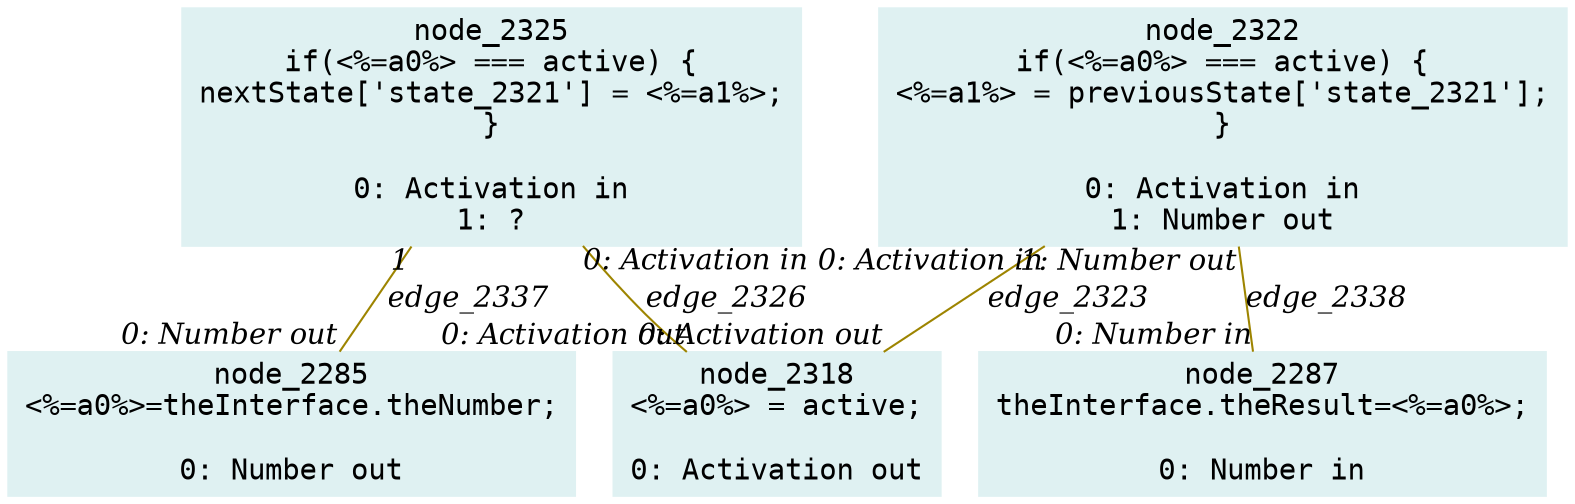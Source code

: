 digraph g{node_2285 [shape="box", style="filled", color="#dff1f2", fontname="Courier", label="node_2285
<%=a0%>=theInterface.theNumber;

0: Number out" ]
node_2287 [shape="box", style="filled", color="#dff1f2", fontname="Courier", label="node_2287
theInterface.theResult=<%=a0%>;

0: Number in" ]
node_2318 [shape="box", style="filled", color="#dff1f2", fontname="Courier", label="node_2318
<%=a0%> = active;

0: Activation out" ]
node_2322 [shape="box", style="filled", color="#dff1f2", fontname="Courier", label="node_2322
if(<%=a0%> === active) {
<%=a1%> = previousState['state_2321'];
}

0: Activation in
1: Number out" ]
node_2325 [shape="box", style="filled", color="#dff1f2", fontname="Courier", label="node_2325
if(<%=a0%> === active) {
nextState['state_2321'] = <%=a1%>;
}

0: Activation in
1: ?" ]
node_2322 -> node_2318 [dir=none, arrowHead=none, fontname="Times-Italic", arrowsize=1, color="#9d8400", label="edge_2323",  headlabel="0: Activation out", taillabel="0: Activation in" ]
node_2325 -> node_2318 [dir=none, arrowHead=none, fontname="Times-Italic", arrowsize=1, color="#9d8400", label="edge_2326",  headlabel="0: Activation out", taillabel="0: Activation in" ]
node_2325 -> node_2285 [dir=none, arrowHead=none, fontname="Times-Italic", arrowsize=1, color="#9d8400", label="edge_2337",  headlabel="0: Number out", taillabel="1" ]
node_2322 -> node_2287 [dir=none, arrowHead=none, fontname="Times-Italic", arrowsize=1, color="#9d8400", label="edge_2338",  headlabel="0: Number in", taillabel="1: Number out" ]
}